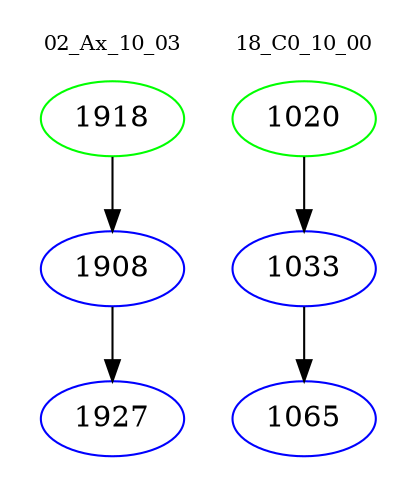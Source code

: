 digraph{
subgraph cluster_0 {
color = white
label = "02_Ax_10_03";
fontsize=10;
T0_1918 [label="1918", color="green"]
T0_1918 -> T0_1908 [color="black"]
T0_1908 [label="1908", color="blue"]
T0_1908 -> T0_1927 [color="black"]
T0_1927 [label="1927", color="blue"]
}
subgraph cluster_1 {
color = white
label = "18_C0_10_00";
fontsize=10;
T1_1020 [label="1020", color="green"]
T1_1020 -> T1_1033 [color="black"]
T1_1033 [label="1033", color="blue"]
T1_1033 -> T1_1065 [color="black"]
T1_1065 [label="1065", color="blue"]
}
}
